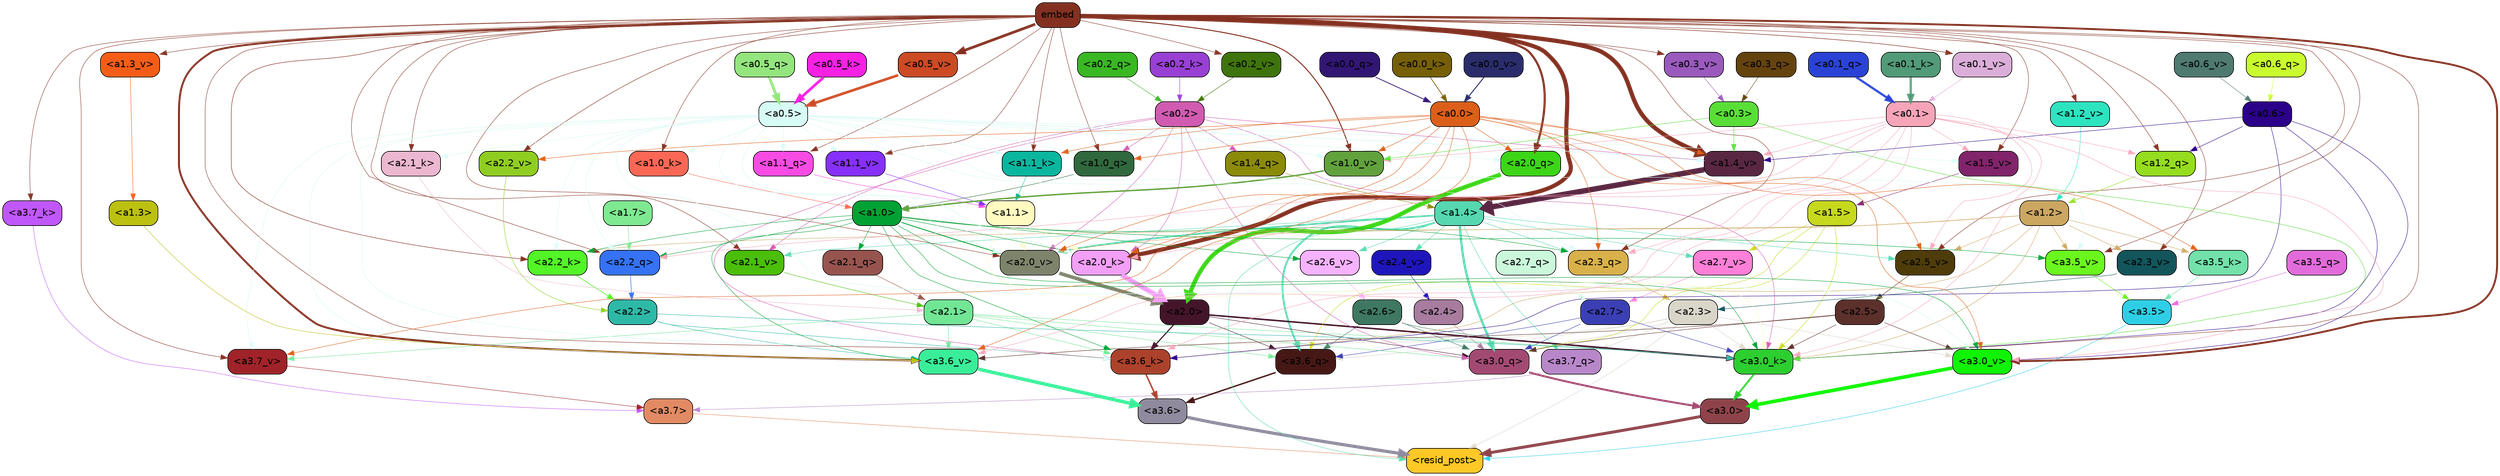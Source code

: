 strict digraph "" {
	graph [bgcolor=transparent,
		layout=dot,
		overlap=false,
		splines=true
	];
	"<a3.7>"	[color=black,
		fillcolor="#e28a63",
		fontname=Helvetica,
		shape=box,
		style="filled, rounded"];
	"<resid_post>"	[color=black,
		fillcolor="#fec827",
		fontname=Helvetica,
		shape=box,
		style="filled, rounded"];
	"<a3.7>" -> "<resid_post>"	[color="#e28a63",
		penwidth=0.6239100098609924];
	"<a3.6>"	[color=black,
		fillcolor="#8f8a9d",
		fontname=Helvetica,
		shape=box,
		style="filled, rounded"];
	"<a3.6>" -> "<resid_post>"	[color="#8f8a9d",
		penwidth=4.569062113761902];
	"<a3.5>"	[color=black,
		fillcolor="#2ecfe6",
		fontname=Helvetica,
		shape=box,
		style="filled, rounded"];
	"<a3.5>" -> "<resid_post>"	[color="#2ecfe6",
		penwidth=0.6];
	"<a3.0>"	[color=black,
		fillcolor="#8e434a",
		fontname=Helvetica,
		shape=box,
		style="filled, rounded"];
	"<a3.0>" -> "<resid_post>"	[color="#8e434a",
		penwidth=4.283544182777405];
	"<a2.3>"	[color=black,
		fillcolor="#d9d5c9",
		fontname=Helvetica,
		shape=box,
		style="filled, rounded"];
	"<a2.3>" -> "<resid_post>"	[color="#d9d5c9",
		penwidth=0.6];
	"<a3.7_q>"	[color=black,
		fillcolor="#b887c9",
		fontname=Helvetica,
		shape=box,
		style="filled, rounded"];
	"<a2.3>" -> "<a3.7_q>"	[color="#d9d5c9",
		penwidth=0.6];
	"<a3.6_q>"	[color=black,
		fillcolor="#461815",
		fontname=Helvetica,
		shape=box,
		style="filled, rounded"];
	"<a2.3>" -> "<a3.6_q>"	[color="#d9d5c9",
		penwidth=0.6];
	"<a3.0_q>"	[color=black,
		fillcolor="#a34a72",
		fontname=Helvetica,
		shape=box,
		style="filled, rounded"];
	"<a2.3>" -> "<a3.0_q>"	[color="#d9d5c9",
		penwidth=0.6];
	"<a3.0_k>"	[color=black,
		fillcolor="#2dce30",
		fontname=Helvetica,
		shape=box,
		style="filled, rounded"];
	"<a2.3>" -> "<a3.0_k>"	[color="#d9d5c9",
		penwidth=0.6];
	"<a3.6_v>"	[color=black,
		fillcolor="#3aee99",
		fontname=Helvetica,
		shape=box,
		style="filled, rounded"];
	"<a2.3>" -> "<a3.6_v>"	[color="#d9d5c9",
		penwidth=0.6];
	"<a3.0_v>"	[color=black,
		fillcolor="#10f304",
		fontname=Helvetica,
		shape=box,
		style="filled, rounded"];
	"<a2.3>" -> "<a3.0_v>"	[color="#d9d5c9",
		penwidth=0.6];
	"<a1.4>"	[color=black,
		fillcolor="#57d7b0",
		fontname=Helvetica,
		shape=box,
		style="filled, rounded"];
	"<a1.4>" -> "<resid_post>"	[color="#57d7b0",
		penwidth=0.6];
	"<a1.4>" -> "<a3.7_q>"	[color="#57d7b0",
		penwidth=0.6];
	"<a1.4>" -> "<a3.6_q>"	[color="#57d7b0",
		penwidth=2.6908124685287476];
	"<a1.4>" -> "<a3.0_q>"	[color="#57d7b0",
		penwidth=3.32076895236969];
	"<a2.3_q>"	[color=black,
		fillcolor="#d9b14b",
		fontname=Helvetica,
		shape=box,
		style="filled, rounded"];
	"<a1.4>" -> "<a2.3_q>"	[color="#57d7b0",
		penwidth=0.6];
	"<a2.7_v>"	[color=black,
		fillcolor="#fe7fd7",
		fontname=Helvetica,
		shape=box,
		style="filled, rounded"];
	"<a1.4>" -> "<a2.7_v>"	[color="#57d7b0",
		penwidth=0.6];
	"<a2.6_v>"	[color=black,
		fillcolor="#f5b2ff",
		fontname=Helvetica,
		shape=box,
		style="filled, rounded"];
	"<a1.4>" -> "<a2.6_v>"	[color="#57d7b0",
		penwidth=0.6];
	"<a2.5_v>"	[color=black,
		fillcolor="#4e3c0b",
		fontname=Helvetica,
		shape=box,
		style="filled, rounded"];
	"<a1.4>" -> "<a2.5_v>"	[color="#57d7b0",
		penwidth=0.6];
	"<a2.4_v>"	[color=black,
		fillcolor="#1e16bb",
		fontname=Helvetica,
		shape=box,
		style="filled, rounded"];
	"<a1.4>" -> "<a2.4_v>"	[color="#57d7b0",
		penwidth=0.6];
	"<a2.1_v>"	[color=black,
		fillcolor="#4abe09",
		fontname=Helvetica,
		shape=box,
		style="filled, rounded"];
	"<a1.4>" -> "<a2.1_v>"	[color="#57d7b0",
		penwidth=0.6];
	"<a2.0_v>"	[color=black,
		fillcolor="#7e846c",
		fontname=Helvetica,
		shape=box,
		style="filled, rounded"];
	"<a1.4>" -> "<a2.0_v>"	[color="#57d7b0",
		penwidth=2.3065454959869385];
	"<a3.7_q>" -> "<a3.7>"	[color="#b887c9",
		penwidth=0.6];
	"<a3.6_q>" -> "<a3.6>"	[color="#461815",
		penwidth=2.03758105635643];
	"<a3.5_q>"	[color=black,
		fillcolor="#e16bda",
		fontname=Helvetica,
		shape=box,
		style="filled, rounded"];
	"<a3.5_q>" -> "<a3.5>"	[color="#e16bda",
		penwidth=0.6];
	"<a3.0_q>" -> "<a3.0>"	[color="#a34a72",
		penwidth=2.8638100624084473];
	"<a3.7_k>"	[color=black,
		fillcolor="#c057fa",
		fontname=Helvetica,
		shape=box,
		style="filled, rounded"];
	"<a3.7_k>" -> "<a3.7>"	[color="#c057fa",
		penwidth=0.6];
	"<a3.6_k>"	[color=black,
		fillcolor="#ac422b",
		fontname=Helvetica,
		shape=box,
		style="filled, rounded"];
	"<a3.6_k>" -> "<a3.6>"	[color="#ac422b",
		penwidth=2.174198240041733];
	"<a3.5_k>"	[color=black,
		fillcolor="#72e1aa",
		fontname=Helvetica,
		shape=box,
		style="filled, rounded"];
	"<a3.5_k>" -> "<a3.5>"	[color="#72e1aa",
		penwidth=0.6];
	"<a3.0_k>" -> "<a3.0>"	[color="#2dce30",
		penwidth=2.6274144649505615];
	"<a3.7_v>"	[color=black,
		fillcolor="#9f2329",
		fontname=Helvetica,
		shape=box,
		style="filled, rounded"];
	"<a3.7_v>" -> "<a3.7>"	[color="#9f2329",
		penwidth=0.6];
	"<a3.6_v>" -> "<a3.6>"	[color="#3aee99",
		penwidth=5.002329230308533];
	"<a3.5_v>"	[color=black,
		fillcolor="#6bf71e",
		fontname=Helvetica,
		shape=box,
		style="filled, rounded"];
	"<a3.5_v>" -> "<a3.5>"	[color="#6bf71e",
		penwidth=0.6];
	"<a3.0_v>" -> "<a3.0>"	[color="#10f304",
		penwidth=5.188832879066467];
	"<a2.7>"	[color=black,
		fillcolor="#3b3fb4",
		fontname=Helvetica,
		shape=box,
		style="filled, rounded"];
	"<a2.7>" -> "<a3.6_q>"	[color="#3b3fb4",
		penwidth=0.6];
	"<a2.7>" -> "<a3.0_q>"	[color="#3b3fb4",
		penwidth=0.6];
	"<a2.7>" -> "<a3.0_k>"	[color="#3b3fb4",
		penwidth=0.6];
	"<a2.6>"	[color=black,
		fillcolor="#3e7862",
		fontname=Helvetica,
		shape=box,
		style="filled, rounded"];
	"<a2.6>" -> "<a3.6_q>"	[color="#3e7862",
		penwidth=0.6];
	"<a2.6>" -> "<a3.0_q>"	[color="#3e7862",
		penwidth=0.6];
	"<a2.6>" -> "<a3.0_k>"	[color="#3e7862",
		penwidth=0.6];
	"<a2.1>"	[color=black,
		fillcolor="#71e694",
		fontname=Helvetica,
		shape=box,
		style="filled, rounded"];
	"<a2.1>" -> "<a3.6_q>"	[color="#71e694",
		penwidth=0.6];
	"<a2.1>" -> "<a3.0_q>"	[color="#71e694",
		penwidth=0.6];
	"<a2.1>" -> "<a3.6_k>"	[color="#71e694",
		penwidth=0.6];
	"<a2.1>" -> "<a3.0_k>"	[color="#71e694",
		penwidth=0.6];
	"<a2.1>" -> "<a3.7_v>"	[color="#71e694",
		penwidth=0.6];
	"<a2.1>" -> "<a3.6_v>"	[color="#71e694",
		penwidth=0.6];
	"<a2.0>"	[color=black,
		fillcolor="#44142a",
		fontname=Helvetica,
		shape=box,
		style="filled, rounded"];
	"<a2.0>" -> "<a3.6_q>"	[color="#44142a",
		penwidth=0.6];
	"<a2.0>" -> "<a3.0_q>"	[color="#44142a",
		penwidth=0.6];
	"<a2.0>" -> "<a3.6_k>"	[color="#44142a",
		penwidth=1.6254686117172241];
	"<a2.0>" -> "<a3.0_k>"	[color="#44142a",
		penwidth=2.182972814887762];
	"<a1.5>"	[color=black,
		fillcolor="#c6d91e",
		fontname=Helvetica,
		shape=box,
		style="filled, rounded"];
	"<a1.5>" -> "<a3.6_q>"	[color="#c6d91e",
		penwidth=0.6];
	"<a1.5>" -> "<a3.0_q>"	[color="#c6d91e",
		penwidth=0.6];
	"<a1.5>" -> "<a3.0_k>"	[color="#c6d91e",
		penwidth=0.6];
	"<a1.5>" -> "<a2.7_v>"	[color="#c6d91e",
		penwidth=0.6];
	"<a2.5>"	[color=black,
		fillcolor="#5c302b",
		fontname=Helvetica,
		shape=box,
		style="filled, rounded"];
	"<a2.5>" -> "<a3.0_q>"	[color="#5c302b",
		penwidth=0.6];
	"<a2.5>" -> "<a3.0_k>"	[color="#5c302b",
		penwidth=0.6];
	"<a2.5>" -> "<a3.6_v>"	[color="#5c302b",
		penwidth=0.6];
	"<a2.5>" -> "<a3.0_v>"	[color="#5c302b",
		penwidth=0.6];
	"<a2.4>"	[color=black,
		fillcolor="#a77c9f",
		fontname=Helvetica,
		shape=box,
		style="filled, rounded"];
	"<a2.4>" -> "<a3.0_q>"	[color="#a77c9f",
		penwidth=0.6];
	"<a0.2>"	[color=black,
		fillcolor="#d05bb0",
		fontname=Helvetica,
		shape=box,
		style="filled, rounded"];
	"<a0.2>" -> "<a3.0_q>"	[color="#d05bb0",
		penwidth=0.6];
	"<a0.2>" -> "<a3.6_k>"	[color="#d05bb0",
		penwidth=0.6];
	"<a0.2>" -> "<a3.0_k>"	[color="#d05bb0",
		penwidth=0.6];
	"<a2.0_k>"	[color=black,
		fillcolor="#f29ff6",
		fontname=Helvetica,
		shape=box,
		style="filled, rounded"];
	"<a0.2>" -> "<a2.0_k>"	[color="#d05bb0",
		penwidth=0.6];
	"<a0.2>" -> "<a2.1_v>"	[color="#d05bb0",
		penwidth=0.6];
	"<a0.2>" -> "<a2.0_v>"	[color="#d05bb0",
		penwidth=0.6];
	"<a1.4_q>"	[color=black,
		fillcolor="#8b8a09",
		fontname=Helvetica,
		shape=box,
		style="filled, rounded"];
	"<a0.2>" -> "<a1.4_q>"	[color="#d05bb0",
		penwidth=0.6];
	"<a1.0_q>"	[color=black,
		fillcolor="#2f693d",
		fontname=Helvetica,
		shape=box,
		style="filled, rounded"];
	"<a0.2>" -> "<a1.0_q>"	[color="#d05bb0",
		penwidth=0.6];
	"<a1.4_v>"	[color=black,
		fillcolor="#592742",
		fontname=Helvetica,
		shape=box,
		style="filled, rounded"];
	"<a0.2>" -> "<a1.4_v>"	[color="#d05bb0",
		penwidth=0.6];
	embed	[color=black,
		fillcolor="#833020",
		fontname=Helvetica,
		shape=box,
		style="filled, rounded"];
	embed -> "<a3.7_k>"	[color="#833020",
		penwidth=0.6];
	embed -> "<a3.6_k>"	[color="#833020",
		penwidth=0.6];
	embed -> "<a3.0_k>"	[color="#833020",
		penwidth=0.6];
	embed -> "<a3.7_v>"	[color="#833020",
		penwidth=0.6];
	embed -> "<a3.6_v>"	[color="#833020",
		penwidth=2.809220314025879];
	embed -> "<a3.5_v>"	[color="#833020",
		penwidth=0.6];
	embed -> "<a3.0_v>"	[color="#833020",
		penwidth=2.754121422767639];
	embed -> "<a2.3_q>"	[color="#833020",
		penwidth=0.6];
	"<a2.2_q>"	[color=black,
		fillcolor="#3572f4",
		fontname=Helvetica,
		shape=box,
		style="filled, rounded"];
	embed -> "<a2.2_q>"	[color="#833020",
		penwidth=0.6];
	"<a2.0_q>"	[color=black,
		fillcolor="#3dd518",
		fontname=Helvetica,
		shape=box,
		style="filled, rounded"];
	embed -> "<a2.0_q>"	[color="#833020",
		penwidth=3.102177858352661];
	"<a2.2_k>"	[color=black,
		fillcolor="#53f428",
		fontname=Helvetica,
		shape=box,
		style="filled, rounded"];
	embed -> "<a2.2_k>"	[color="#833020",
		penwidth=0.6805839538574219];
	"<a2.1_k>"	[color=black,
		fillcolor="#ecb7d1",
		fontname=Helvetica,
		shape=box,
		style="filled, rounded"];
	embed -> "<a2.1_k>"	[color="#833020",
		penwidth=0.6];
	embed -> "<a2.0_k>"	[color="#833020",
		penwidth=5.977519929409027];
	embed -> "<a2.5_v>"	[color="#833020",
		penwidth=0.6];
	"<a2.3_v>"	[color=black,
		fillcolor="#12555b",
		fontname=Helvetica,
		shape=box,
		style="filled, rounded"];
	embed -> "<a2.3_v>"	[color="#833020",
		penwidth=0.6];
	"<a2.2_v>"	[color=black,
		fillcolor="#90cd21",
		fontname=Helvetica,
		shape=box,
		style="filled, rounded"];
	embed -> "<a2.2_v>"	[color="#833020",
		penwidth=0.6436443328857422];
	embed -> "<a2.1_v>"	[color="#833020",
		penwidth=0.6];
	embed -> "<a2.0_v>"	[color="#833020",
		penwidth=0.6];
	"<a1.2_q>"	[color=black,
		fillcolor="#95dd1e",
		fontname=Helvetica,
		shape=box,
		style="filled, rounded"];
	embed -> "<a1.2_q>"	[color="#833020",
		penwidth=0.6224298477172852];
	"<a1.1_q>"	[color=black,
		fillcolor="#f74be4",
		fontname=Helvetica,
		shape=box,
		style="filled, rounded"];
	embed -> "<a1.1_q>"	[color="#833020",
		penwidth=0.6];
	embed -> "<a1.0_q>"	[color="#833020",
		penwidth=0.6];
	"<a1.1_k>"	[color=black,
		fillcolor="#0bb69f",
		fontname=Helvetica,
		shape=box,
		style="filled, rounded"];
	embed -> "<a1.1_k>"	[color="#833020",
		penwidth=0.6];
	"<a1.0_k>"	[color=black,
		fillcolor="#fb6755",
		fontname=Helvetica,
		shape=box,
		style="filled, rounded"];
	embed -> "<a1.0_k>"	[color="#833020",
		penwidth=0.6];
	"<a1.5_v>"	[color=black,
		fillcolor="#81246b",
		fontname=Helvetica,
		shape=box,
		style="filled, rounded"];
	embed -> "<a1.5_v>"	[color="#833020",
		penwidth=0.6];
	embed -> "<a1.4_v>"	[color="#833020",
		penwidth=6.155339062213898];
	"<a1.3_v>"	[color=black,
		fillcolor="#f55d17",
		fontname=Helvetica,
		shape=box,
		style="filled, rounded"];
	embed -> "<a1.3_v>"	[color="#833020",
		penwidth=0.6];
	"<a1.2_v>"	[color=black,
		fillcolor="#2ee3c0",
		fontname=Helvetica,
		shape=box,
		style="filled, rounded"];
	embed -> "<a1.2_v>"	[color="#833020",
		penwidth=0.6];
	"<a1.1_v>"	[color=black,
		fillcolor="#8630fa",
		fontname=Helvetica,
		shape=box,
		style="filled, rounded"];
	embed -> "<a1.1_v>"	[color="#833020",
		penwidth=0.6];
	"<a1.0_v>"	[color=black,
		fillcolor="#62a23d",
		fontname=Helvetica,
		shape=box,
		style="filled, rounded"];
	embed -> "<a1.0_v>"	[color="#833020",
		penwidth=1.3890299797058105];
	"<a0.5_v>"	[color=black,
		fillcolor="#cc4a24",
		fontname=Helvetica,
		shape=box,
		style="filled, rounded"];
	embed -> "<a0.5_v>"	[color="#833020",
		penwidth=3.8657681941986084];
	"<a0.3_v>"	[color=black,
		fillcolor="#9a5abd",
		fontname=Helvetica,
		shape=box,
		style="filled, rounded"];
	embed -> "<a0.3_v>"	[color="#833020",
		penwidth=0.6];
	"<a0.2_v>"	[color=black,
		fillcolor="#3f740c",
		fontname=Helvetica,
		shape=box,
		style="filled, rounded"];
	embed -> "<a0.2_v>"	[color="#833020",
		penwidth=0.6];
	"<a0.1_v>"	[color=black,
		fillcolor="#dbaeda",
		fontname=Helvetica,
		shape=box,
		style="filled, rounded"];
	embed -> "<a0.1_v>"	[color="#833020",
		penwidth=0.7226338386535645];
	"<a2.2>"	[color=black,
		fillcolor="#2eb9a7",
		fontname=Helvetica,
		shape=box,
		style="filled, rounded"];
	"<a2.2>" -> "<a3.6_k>"	[color="#2eb9a7",
		penwidth=0.6];
	"<a2.2>" -> "<a3.0_k>"	[color="#2eb9a7",
		penwidth=0.6065438985824585];
	"<a2.2>" -> "<a3.6_v>"	[color="#2eb9a7",
		penwidth=0.6];
	"<a1.2>"	[color=black,
		fillcolor="#cca761",
		fontname=Helvetica,
		shape=box,
		style="filled, rounded"];
	"<a1.2>" -> "<a3.6_k>"	[color="#cca761",
		penwidth=0.6];
	"<a1.2>" -> "<a3.5_k>"	[color="#cca761",
		penwidth=0.6];
	"<a1.2>" -> "<a3.0_k>"	[color="#cca761",
		penwidth=0.6];
	"<a1.2>" -> "<a3.5_v>"	[color="#cca761",
		penwidth=0.6];
	"<a1.2>" -> "<a2.2_k>"	[color="#cca761",
		penwidth=0.6];
	"<a1.2>" -> "<a2.5_v>"	[color="#cca761",
		penwidth=0.6];
	"<a1.2>" -> "<a2.3_v>"	[color="#cca761",
		penwidth=0.6];
	"<a1.2>" -> "<a2.0_v>"	[color="#cca761",
		penwidth=0.6];
	"<a1.0>"	[color=black,
		fillcolor="#02a134",
		fontname=Helvetica,
		shape=box,
		style="filled, rounded"];
	"<a1.0>" -> "<a3.6_k>"	[color="#02a134",
		penwidth=0.6];
	"<a1.0>" -> "<a3.0_k>"	[color="#02a134",
		penwidth=0.6];
	"<a1.0>" -> "<a3.6_v>"	[color="#02a134",
		penwidth=0.6];
	"<a1.0>" -> "<a3.5_v>"	[color="#02a134",
		penwidth=0.6];
	"<a1.0>" -> "<a3.0_v>"	[color="#02a134",
		penwidth=0.6];
	"<a1.0>" -> "<a2.3_q>"	[color="#02a134",
		penwidth=0.6];
	"<a1.0>" -> "<a2.2_q>"	[color="#02a134",
		penwidth=0.6];
	"<a2.1_q>"	[color=black,
		fillcolor="#97544f",
		fontname=Helvetica,
		shape=box,
		style="filled, rounded"];
	"<a1.0>" -> "<a2.1_q>"	[color="#02a134",
		penwidth=0.6];
	"<a1.0>" -> "<a2.2_k>"	[color="#02a134",
		penwidth=0.6];
	"<a1.0>" -> "<a2.0_k>"	[color="#02a134",
		penwidth=0.6];
	"<a1.0>" -> "<a2.6_v>"	[color="#02a134",
		penwidth=0.6];
	"<a1.0>" -> "<a2.0_v>"	[color="#02a134",
		penwidth=1.2192587852478027];
	"<a0.6>"	[color=black,
		fillcolor="#2a0188",
		fontname=Helvetica,
		shape=box,
		style="filled, rounded"];
	"<a0.6>" -> "<a3.6_k>"	[color="#2a0188",
		penwidth=0.6];
	"<a0.6>" -> "<a3.0_k>"	[color="#2a0188",
		penwidth=0.6];
	"<a0.6>" -> "<a3.0_v>"	[color="#2a0188",
		penwidth=0.6];
	"<a0.6>" -> "<a1.2_q>"	[color="#2a0188",
		penwidth=0.6];
	"<a0.6>" -> "<a1.4_v>"	[color="#2a0188",
		penwidth=0.6];
	"<a0.5>"	[color=black,
		fillcolor="#d7fbf5",
		fontname=Helvetica,
		shape=box,
		style="filled, rounded"];
	"<a0.5>" -> "<a3.6_k>"	[color="#d7fbf5",
		penwidth=0.6];
	"<a0.5>" -> "<a3.7_v>"	[color="#d7fbf5",
		penwidth=0.6];
	"<a0.5>" -> "<a3.6_v>"	[color="#d7fbf5",
		penwidth=0.6];
	"<a0.5>" -> "<a3.5_v>"	[color="#d7fbf5",
		penwidth=0.6];
	"<a0.5>" -> "<a3.0_v>"	[color="#d7fbf5",
		penwidth=0.6120390892028809];
	"<a0.5>" -> "<a2.3_q>"	[color="#d7fbf5",
		penwidth=0.6];
	"<a0.5>" -> "<a2.2_q>"	[color="#d7fbf5",
		penwidth=0.6];
	"<a0.5>" -> "<a2.0_q>"	[color="#d7fbf5",
		penwidth=0.6];
	"<a0.5>" -> "<a2.2_k>"	[color="#d7fbf5",
		penwidth=0.6];
	"<a0.5>" -> "<a2.1_k>"	[color="#d7fbf5",
		penwidth=0.6];
	"<a0.5>" -> "<a2.0_k>"	[color="#d7fbf5",
		penwidth=0.658348560333252];
	"<a0.5>" -> "<a2.0_v>"	[color="#d7fbf5",
		penwidth=0.6];
	"<a0.5>" -> "<a1.1_q>"	[color="#d7fbf5",
		penwidth=0.6];
	"<a0.5>" -> "<a1.0_q>"	[color="#d7fbf5",
		penwidth=0.6];
	"<a0.5>" -> "<a1.1_k>"	[color="#d7fbf5",
		penwidth=0.6];
	"<a0.5>" -> "<a1.0_k>"	[color="#d7fbf5",
		penwidth=0.6];
	"<a0.5>" -> "<a1.5_v>"	[color="#d7fbf5",
		penwidth=0.6];
	"<a0.5>" -> "<a1.4_v>"	[color="#d7fbf5",
		penwidth=0.9002184867858887];
	"<a0.5>" -> "<a1.1_v>"	[color="#d7fbf5",
		penwidth=0.6];
	"<a0.5>" -> "<a1.0_v>"	[color="#d7fbf5",
		penwidth=0.6];
	"<a0.1>"	[color=black,
		fillcolor="#f6a4b8",
		fontname=Helvetica,
		shape=box,
		style="filled, rounded"];
	"<a0.1>" -> "<a3.6_k>"	[color="#f6a4b8",
		penwidth=0.6];
	"<a0.1>" -> "<a3.0_k>"	[color="#f6a4b8",
		penwidth=0.6];
	"<a0.1>" -> "<a3.6_v>"	[color="#f6a4b8",
		penwidth=0.6];
	"<a0.1>" -> "<a3.0_v>"	[color="#f6a4b8",
		penwidth=0.6];
	"<a0.1>" -> "<a2.3_q>"	[color="#f6a4b8",
		penwidth=0.6];
	"<a0.1>" -> "<a2.2_q>"	[color="#f6a4b8",
		penwidth=0.6];
	"<a0.1>" -> "<a2.0_k>"	[color="#f6a4b8",
		penwidth=0.6];
	"<a0.1>" -> "<a2.5_v>"	[color="#f6a4b8",
		penwidth=0.6];
	"<a0.1>" -> "<a1.2_q>"	[color="#f6a4b8",
		penwidth=0.6];
	"<a0.1>" -> "<a1.5_v>"	[color="#f6a4b8",
		penwidth=0.6];
	"<a0.1>" -> "<a1.4_v>"	[color="#f6a4b8",
		penwidth=0.6];
	"<a0.1>" -> "<a1.0_v>"	[color="#f6a4b8",
		penwidth=0.6];
	"<a0.0>"	[color=black,
		fillcolor="#dc5f19",
		fontname=Helvetica,
		shape=box,
		style="filled, rounded"];
	"<a0.0>" -> "<a3.5_k>"	[color="#dc5f19",
		penwidth=0.6];
	"<a0.0>" -> "<a3.7_v>"	[color="#dc5f19",
		penwidth=0.6];
	"<a0.0>" -> "<a3.6_v>"	[color="#dc5f19",
		penwidth=0.6];
	"<a0.0>" -> "<a3.0_v>"	[color="#dc5f19",
		penwidth=0.6];
	"<a0.0>" -> "<a2.3_q>"	[color="#dc5f19",
		penwidth=0.6];
	"<a0.0>" -> "<a2.0_q>"	[color="#dc5f19",
		penwidth=0.6];
	"<a0.0>" -> "<a2.0_k>"	[color="#dc5f19",
		penwidth=0.6];
	"<a0.0>" -> "<a2.5_v>"	[color="#dc5f19",
		penwidth=0.6];
	"<a0.0>" -> "<a2.2_v>"	[color="#dc5f19",
		penwidth=0.6];
	"<a0.0>" -> "<a2.0_v>"	[color="#dc5f19",
		penwidth=0.6];
	"<a0.0>" -> "<a1.0_q>"	[color="#dc5f19",
		penwidth=0.6];
	"<a0.0>" -> "<a1.1_k>"	[color="#dc5f19",
		penwidth=0.6];
	"<a0.0>" -> "<a1.4_v>"	[color="#dc5f19",
		penwidth=0.6];
	"<a0.0>" -> "<a1.0_v>"	[color="#dc5f19",
		penwidth=0.6];
	"<a1.1>"	[color=black,
		fillcolor="#fffbc0",
		fontname=Helvetica,
		shape=box,
		style="filled, rounded"];
	"<a1.1>" -> "<a3.0_k>"	[color="#fffbc0",
		penwidth=0.6];
	"<a1.1>" -> "<a2.0_k>"	[color="#fffbc0",
		penwidth=0.6];
	"<a1.1>" -> "<a2.0_v>"	[color="#fffbc0",
		penwidth=0.6];
	"<a0.3>"	[color=black,
		fillcolor="#59de38",
		fontname=Helvetica,
		shape=box,
		style="filled, rounded"];
	"<a0.3>" -> "<a3.0_k>"	[color="#59de38",
		penwidth=0.6];
	"<a0.3>" -> "<a1.4_v>"	[color="#59de38",
		penwidth=0.6];
	"<a0.3>" -> "<a1.0_v>"	[color="#59de38",
		penwidth=0.6];
	"<a1.3>"	[color=black,
		fillcolor="#bcc010",
		fontname=Helvetica,
		shape=box,
		style="filled, rounded"];
	"<a1.3>" -> "<a3.6_v>"	[color="#bcc010",
		penwidth=0.6];
	"<a2.7_q>"	[color=black,
		fillcolor="#cbf8db",
		fontname=Helvetica,
		shape=box,
		style="filled, rounded"];
	"<a2.7_q>" -> "<a2.7>"	[color="#cbf8db",
		penwidth=0.6];
	"<a2.3_q>" -> "<a2.3>"	[color="#d9b14b",
		penwidth=0.6];
	"<a2.2_q>" -> "<a2.2>"	[color="#3572f4",
		penwidth=0.7585353851318359];
	"<a2.1_q>" -> "<a2.1>"	[color="#97544f",
		penwidth=0.6];
	"<a2.0_q>" -> "<a2.0>"	[color="#3dd518",
		penwidth=6.189085364341736];
	"<a2.2_k>" -> "<a2.2>"	[color="#53f428",
		penwidth=0.87534499168396];
	"<a2.1_k>" -> "<a2.1>"	[color="#ecb7d1",
		penwidth=0.6];
	"<a2.0_k>" -> "<a2.0>"	[color="#f29ff6",
		penwidth=7.056803464889526];
	"<a2.7_v>" -> "<a2.7>"	[color="#fe7fd7",
		penwidth=0.6];
	"<a2.6_v>" -> "<a2.6>"	[color="#f5b2ff",
		penwidth=0.6];
	"<a2.5_v>" -> "<a2.5>"	[color="#4e3c0b",
		penwidth=0.6];
	"<a2.4_v>" -> "<a2.4>"	[color="#1e16bb",
		penwidth=0.6];
	"<a2.3_v>" -> "<a2.3>"	[color="#12555b",
		penwidth=0.6];
	"<a2.2_v>" -> "<a2.2>"	[color="#90cd21",
		penwidth=0.6];
	"<a2.1_v>" -> "<a2.1>"	[color="#4abe09",
		penwidth=0.6];
	"<a2.0_v>" -> "<a2.0>"	[color="#7e846c",
		penwidth=5.12138295173645];
	"<a1.7>"	[color=black,
		fillcolor="#7ee990",
		fontname=Helvetica,
		shape=box,
		style="filled, rounded"];
	"<a1.7>" -> "<a2.2_q>"	[color="#7ee990",
		penwidth=0.6];
	"<a1.4_q>" -> "<a1.4>"	[color="#8b8a09",
		penwidth=0.6];
	"<a1.2_q>" -> "<a1.2>"	[color="#95dd1e",
		penwidth=0.6036911010742188];
	"<a1.1_q>" -> "<a1.1>"	[color="#f74be4",
		penwidth=0.6];
	"<a1.0_q>" -> "<a1.0>"	[color="#2f693d",
		penwidth=0.6];
	"<a1.1_k>" -> "<a1.1>"	[color="#0bb69f",
		penwidth=0.6];
	"<a1.0_k>" -> "<a1.0>"	[color="#fb6755",
		penwidth=0.6];
	"<a1.5_v>" -> "<a1.5>"	[color="#81246b",
		penwidth=0.6];
	"<a1.4_v>" -> "<a1.4>"	[color="#592742",
		penwidth=7.850657939910889];
	"<a1.3_v>" -> "<a1.3>"	[color="#f55d17",
		penwidth=0.6];
	"<a1.2_v>" -> "<a1.2>"	[color="#2ee3c0",
		penwidth=0.6];
	"<a1.1_v>" -> "<a1.1>"	[color="#8630fa",
		penwidth=0.6];
	"<a1.0_v>" -> "<a1.0>"	[color="#62a23d",
		penwidth=2.021620035171509];
	"<a0.6_q>"	[color=black,
		fillcolor="#c9fc2f",
		fontname=Helvetica,
		shape=box,
		style="filled, rounded"];
	"<a0.6_q>" -> "<a0.6>"	[color="#c9fc2f",
		penwidth=0.6];
	"<a0.5_q>"	[color=black,
		fillcolor="#94e57d",
		fontname=Helvetica,
		shape=box,
		style="filled, rounded"];
	"<a0.5_q>" -> "<a0.5>"	[color="#94e57d",
		penwidth=4.077653527259827];
	"<a0.3_q>"	[color=black,
		fillcolor="#65430f",
		fontname=Helvetica,
		shape=box,
		style="filled, rounded"];
	"<a0.3_q>" -> "<a0.3>"	[color="#65430f",
		penwidth=0.6];
	"<a0.2_q>"	[color=black,
		fillcolor="#3ab824",
		fontname=Helvetica,
		shape=box,
		style="filled, rounded"];
	"<a0.2_q>" -> "<a0.2>"	[color="#3ab824",
		penwidth=0.6];
	"<a0.1_q>"	[color=black,
		fillcolor="#2a43d6",
		fontname=Helvetica,
		shape=box,
		style="filled, rounded"];
	"<a0.1_q>" -> "<a0.1>"	[color="#2a43d6",
		penwidth=3.1134376525878906];
	"<a0.0_q>"	[color=black,
		fillcolor="#311674",
		fontname=Helvetica,
		shape=box,
		style="filled, rounded"];
	"<a0.0_q>" -> "<a0.0>"	[color="#311674",
		penwidth=1.0843520164489746];
	"<a0.5_k>"	[color=black,
		fillcolor="#f721e3",
		fontname=Helvetica,
		shape=box,
		style="filled, rounded"];
	"<a0.5_k>" -> "<a0.5>"	[color="#f721e3",
		penwidth=3.968934178352356];
	"<a0.2_k>"	[color=black,
		fillcolor="#9940d4",
		fontname=Helvetica,
		shape=box,
		style="filled, rounded"];
	"<a0.2_k>" -> "<a0.2>"	[color="#9940d4",
		penwidth=0.6];
	"<a0.1_k>"	[color=black,
		fillcolor="#529b78",
		fontname=Helvetica,
		shape=box,
		style="filled, rounded"];
	"<a0.1_k>" -> "<a0.1>"	[color="#529b78",
		penwidth=3.0963125228881836];
	"<a0.0_k>"	[color=black,
		fillcolor="#765f07",
		fontname=Helvetica,
		shape=box,
		style="filled, rounded"];
	"<a0.0_k>" -> "<a0.0>"	[color="#765f07",
		penwidth=1.0073614120483398];
	"<a0.6_v>"	[color=black,
		fillcolor="#4e7a70",
		fontname=Helvetica,
		shape=box,
		style="filled, rounded"];
	"<a0.6_v>" -> "<a0.6>"	[color="#4e7a70",
		penwidth=0.6];
	"<a0.5_v>" -> "<a0.5>"	[color="#cc4a24",
		penwidth=3.7172799110412598];
	"<a0.3_v>" -> "<a0.3>"	[color="#9a5abd",
		penwidth=0.6];
	"<a0.2_v>" -> "<a0.2>"	[color="#3f740c",
		penwidth=0.6];
	"<a0.1_v>" -> "<a0.1>"	[color="#dbaeda",
		penwidth=0.602088451385498];
	"<a0.0_v>"	[color=black,
		fillcolor="#2a2c6c",
		fontname=Helvetica,
		shape=box,
		style="filled, rounded"];
	"<a0.0_v>" -> "<a0.0>"	[color="#2a2c6c",
		penwidth=1.3448786735534668];
}
